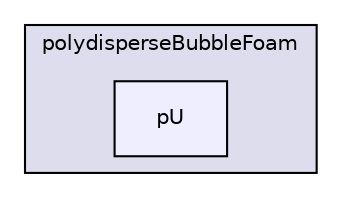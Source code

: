 digraph "pU" {
  bgcolor=transparent;
  compound=true
  node [ fontsize="10", fontname="Helvetica"];
  edge [ labelfontsize="10", labelfontname="Helvetica"];
  subgraph clusterdir_40ef2584a0ec6d8ca6a91d700a2af4ea {
    graph [ bgcolor="#ddddee", pencolor="black", label="polydisperseBubbleFoam" fontname="Helvetica", fontsize="10", URL="dir_40ef2584a0ec6d8ca6a91d700a2af4ea.html"]
  dir_99a24c33cc3f65ce161fb4cf504e2a69 [shape=box, label="pU", style="filled", fillcolor="#eeeeff", pencolor="black", URL="dir_99a24c33cc3f65ce161fb4cf504e2a69.html"];
  }
}
